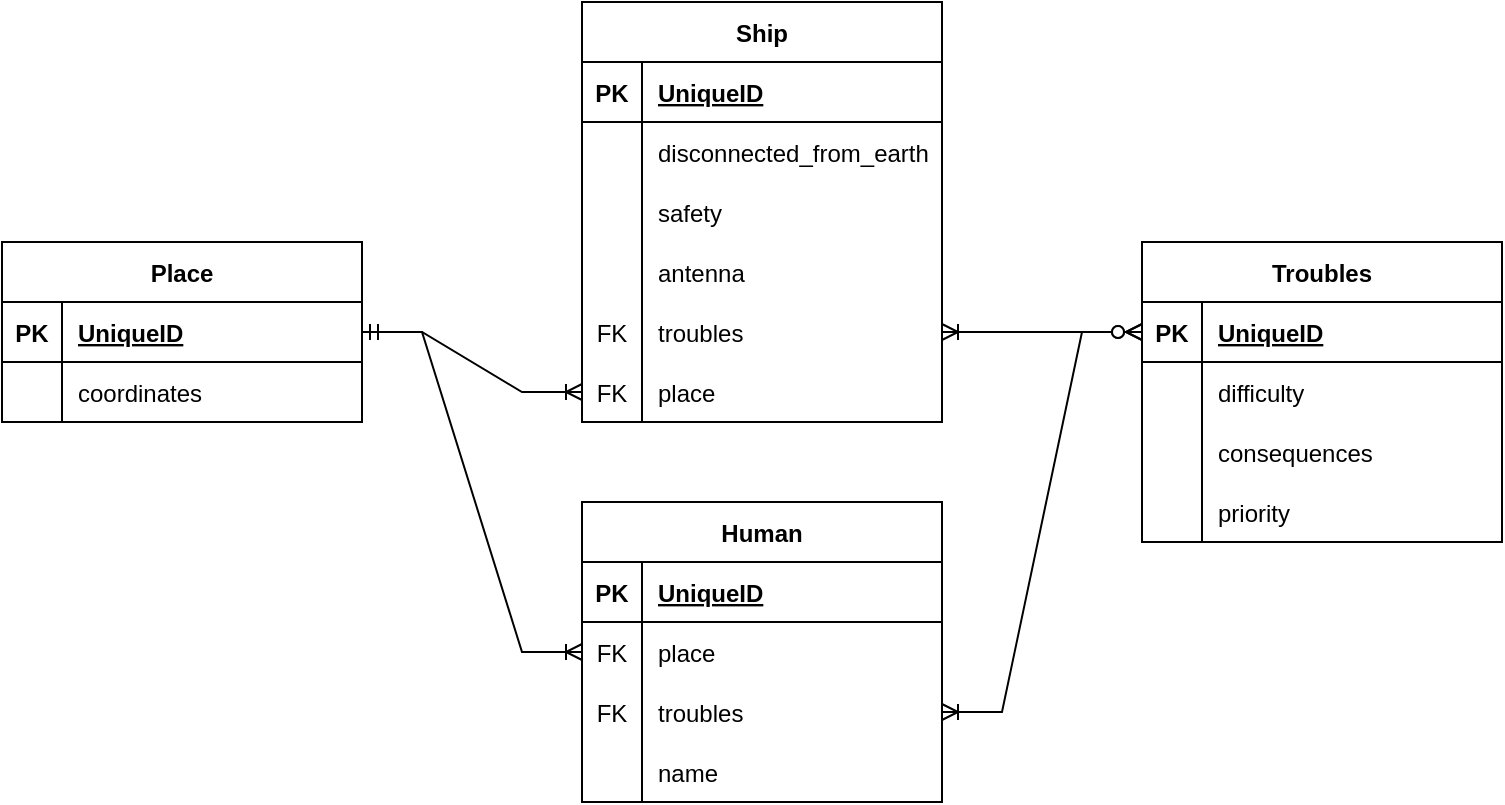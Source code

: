 <mxfile version="20.8.20" type="github"><diagram name="Page-1" id="JypgoLp4C-P_b7GqsAr2"><mxGraphModel dx="1802" dy="880" grid="1" gridSize="10" guides="1" tooltips="1" connect="1" arrows="1" fold="1" page="1" pageScale="1" pageWidth="850" pageHeight="1100" math="0" shadow="0"><root><mxCell id="0"/><mxCell id="1" parent="0"/><mxCell id="T6KGZWdwxFa4N3fPn_pH-1" value="Ship" style="shape=table;startSize=30;container=1;collapsible=1;childLayout=tableLayout;fixedRows=1;rowLines=0;fontStyle=1;align=center;resizeLast=1;" vertex="1" parent="1"><mxGeometry x="320" y="30" width="180" height="210" as="geometry"/></mxCell><mxCell id="T6KGZWdwxFa4N3fPn_pH-2" value="" style="shape=tableRow;horizontal=0;startSize=0;swimlaneHead=0;swimlaneBody=0;fillColor=none;collapsible=0;dropTarget=0;points=[[0,0.5],[1,0.5]];portConstraint=eastwest;top=0;left=0;right=0;bottom=1;" vertex="1" parent="T6KGZWdwxFa4N3fPn_pH-1"><mxGeometry y="30" width="180" height="30" as="geometry"/></mxCell><mxCell id="T6KGZWdwxFa4N3fPn_pH-3" value="PK" style="shape=partialRectangle;connectable=0;fillColor=none;top=0;left=0;bottom=0;right=0;fontStyle=1;overflow=hidden;" vertex="1" parent="T6KGZWdwxFa4N3fPn_pH-2"><mxGeometry width="30" height="30" as="geometry"><mxRectangle width="30" height="30" as="alternateBounds"/></mxGeometry></mxCell><mxCell id="T6KGZWdwxFa4N3fPn_pH-4" value="UniqueID" style="shape=partialRectangle;connectable=0;fillColor=none;top=0;left=0;bottom=0;right=0;align=left;spacingLeft=6;fontStyle=5;overflow=hidden;" vertex="1" parent="T6KGZWdwxFa4N3fPn_pH-2"><mxGeometry x="30" width="150" height="30" as="geometry"><mxRectangle width="150" height="30" as="alternateBounds"/></mxGeometry></mxCell><mxCell id="T6KGZWdwxFa4N3fPn_pH-5" value="" style="shape=tableRow;horizontal=0;startSize=0;swimlaneHead=0;swimlaneBody=0;fillColor=none;collapsible=0;dropTarget=0;points=[[0,0.5],[1,0.5]];portConstraint=eastwest;top=0;left=0;right=0;bottom=0;" vertex="1" parent="T6KGZWdwxFa4N3fPn_pH-1"><mxGeometry y="60" width="180" height="30" as="geometry"/></mxCell><mxCell id="T6KGZWdwxFa4N3fPn_pH-6" value="" style="shape=partialRectangle;connectable=0;fillColor=none;top=0;left=0;bottom=0;right=0;editable=1;overflow=hidden;" vertex="1" parent="T6KGZWdwxFa4N3fPn_pH-5"><mxGeometry width="30" height="30" as="geometry"><mxRectangle width="30" height="30" as="alternateBounds"/></mxGeometry></mxCell><mxCell id="T6KGZWdwxFa4N3fPn_pH-7" value="disconnected_from_earth" style="shape=partialRectangle;connectable=0;fillColor=none;top=0;left=0;bottom=0;right=0;align=left;spacingLeft=6;overflow=hidden;" vertex="1" parent="T6KGZWdwxFa4N3fPn_pH-5"><mxGeometry x="30" width="150" height="30" as="geometry"><mxRectangle width="150" height="30" as="alternateBounds"/></mxGeometry></mxCell><mxCell id="T6KGZWdwxFa4N3fPn_pH-8" value="" style="shape=tableRow;horizontal=0;startSize=0;swimlaneHead=0;swimlaneBody=0;fillColor=none;collapsible=0;dropTarget=0;points=[[0,0.5],[1,0.5]];portConstraint=eastwest;top=0;left=0;right=0;bottom=0;" vertex="1" parent="T6KGZWdwxFa4N3fPn_pH-1"><mxGeometry y="90" width="180" height="30" as="geometry"/></mxCell><mxCell id="T6KGZWdwxFa4N3fPn_pH-9" value="" style="shape=partialRectangle;connectable=0;fillColor=none;top=0;left=0;bottom=0;right=0;editable=1;overflow=hidden;" vertex="1" parent="T6KGZWdwxFa4N3fPn_pH-8"><mxGeometry width="30" height="30" as="geometry"><mxRectangle width="30" height="30" as="alternateBounds"/></mxGeometry></mxCell><mxCell id="T6KGZWdwxFa4N3fPn_pH-10" value="safety" style="shape=partialRectangle;connectable=0;fillColor=none;top=0;left=0;bottom=0;right=0;align=left;spacingLeft=6;overflow=hidden;" vertex="1" parent="T6KGZWdwxFa4N3fPn_pH-8"><mxGeometry x="30" width="150" height="30" as="geometry"><mxRectangle width="150" height="30" as="alternateBounds"/></mxGeometry></mxCell><mxCell id="T6KGZWdwxFa4N3fPn_pH-11" value="" style="shape=tableRow;horizontal=0;startSize=0;swimlaneHead=0;swimlaneBody=0;fillColor=none;collapsible=0;dropTarget=0;points=[[0,0.5],[1,0.5]];portConstraint=eastwest;top=0;left=0;right=0;bottom=0;" vertex="1" parent="T6KGZWdwxFa4N3fPn_pH-1"><mxGeometry y="120" width="180" height="30" as="geometry"/></mxCell><mxCell id="T6KGZWdwxFa4N3fPn_pH-12" value="" style="shape=partialRectangle;connectable=0;fillColor=none;top=0;left=0;bottom=0;right=0;editable=1;overflow=hidden;" vertex="1" parent="T6KGZWdwxFa4N3fPn_pH-11"><mxGeometry width="30" height="30" as="geometry"><mxRectangle width="30" height="30" as="alternateBounds"/></mxGeometry></mxCell><mxCell id="T6KGZWdwxFa4N3fPn_pH-13" value="antenna" style="shape=partialRectangle;connectable=0;fillColor=none;top=0;left=0;bottom=0;right=0;align=left;spacingLeft=6;overflow=hidden;" vertex="1" parent="T6KGZWdwxFa4N3fPn_pH-11"><mxGeometry x="30" width="150" height="30" as="geometry"><mxRectangle width="150" height="30" as="alternateBounds"/></mxGeometry></mxCell><mxCell id="T6KGZWdwxFa4N3fPn_pH-63" style="shape=tableRow;horizontal=0;startSize=0;swimlaneHead=0;swimlaneBody=0;fillColor=none;collapsible=0;dropTarget=0;points=[[0,0.5],[1,0.5]];portConstraint=eastwest;top=0;left=0;right=0;bottom=0;" vertex="1" parent="T6KGZWdwxFa4N3fPn_pH-1"><mxGeometry y="150" width="180" height="30" as="geometry"/></mxCell><mxCell id="T6KGZWdwxFa4N3fPn_pH-64" value="FK" style="shape=partialRectangle;connectable=0;fillColor=none;top=0;left=0;bottom=0;right=0;editable=1;overflow=hidden;" vertex="1" parent="T6KGZWdwxFa4N3fPn_pH-63"><mxGeometry width="30" height="30" as="geometry"><mxRectangle width="30" height="30" as="alternateBounds"/></mxGeometry></mxCell><mxCell id="T6KGZWdwxFa4N3fPn_pH-65" value="troubles" style="shape=partialRectangle;connectable=0;fillColor=none;top=0;left=0;bottom=0;right=0;align=left;spacingLeft=6;overflow=hidden;" vertex="1" parent="T6KGZWdwxFa4N3fPn_pH-63"><mxGeometry x="30" width="150" height="30" as="geometry"><mxRectangle width="150" height="30" as="alternateBounds"/></mxGeometry></mxCell><mxCell id="T6KGZWdwxFa4N3fPn_pH-60" style="shape=tableRow;horizontal=0;startSize=0;swimlaneHead=0;swimlaneBody=0;fillColor=none;collapsible=0;dropTarget=0;points=[[0,0.5],[1,0.5]];portConstraint=eastwest;top=0;left=0;right=0;bottom=0;" vertex="1" parent="T6KGZWdwxFa4N3fPn_pH-1"><mxGeometry y="180" width="180" height="30" as="geometry"/></mxCell><mxCell id="T6KGZWdwxFa4N3fPn_pH-61" value="FK" style="shape=partialRectangle;connectable=0;fillColor=none;top=0;left=0;bottom=0;right=0;editable=1;overflow=hidden;" vertex="1" parent="T6KGZWdwxFa4N3fPn_pH-60"><mxGeometry width="30" height="30" as="geometry"><mxRectangle width="30" height="30" as="alternateBounds"/></mxGeometry></mxCell><mxCell id="T6KGZWdwxFa4N3fPn_pH-62" value="place" style="shape=partialRectangle;connectable=0;fillColor=none;top=0;left=0;bottom=0;right=0;align=left;spacingLeft=6;overflow=hidden;" vertex="1" parent="T6KGZWdwxFa4N3fPn_pH-60"><mxGeometry x="30" width="150" height="30" as="geometry"><mxRectangle width="150" height="30" as="alternateBounds"/></mxGeometry></mxCell><mxCell id="T6KGZWdwxFa4N3fPn_pH-14" value="Place" style="shape=table;startSize=30;container=1;collapsible=1;childLayout=tableLayout;fixedRows=1;rowLines=0;fontStyle=1;align=center;resizeLast=1;" vertex="1" parent="1"><mxGeometry x="30" y="150" width="180" height="90" as="geometry"/></mxCell><mxCell id="T6KGZWdwxFa4N3fPn_pH-15" value="" style="shape=tableRow;horizontal=0;startSize=0;swimlaneHead=0;swimlaneBody=0;fillColor=none;collapsible=0;dropTarget=0;points=[[0,0.5],[1,0.5]];portConstraint=eastwest;top=0;left=0;right=0;bottom=1;" vertex="1" parent="T6KGZWdwxFa4N3fPn_pH-14"><mxGeometry y="30" width="180" height="30" as="geometry"/></mxCell><mxCell id="T6KGZWdwxFa4N3fPn_pH-16" value="PK" style="shape=partialRectangle;connectable=0;fillColor=none;top=0;left=0;bottom=0;right=0;fontStyle=1;overflow=hidden;" vertex="1" parent="T6KGZWdwxFa4N3fPn_pH-15"><mxGeometry width="30" height="30" as="geometry"><mxRectangle width="30" height="30" as="alternateBounds"/></mxGeometry></mxCell><mxCell id="T6KGZWdwxFa4N3fPn_pH-17" value="UniqueID" style="shape=partialRectangle;connectable=0;fillColor=none;top=0;left=0;bottom=0;right=0;align=left;spacingLeft=6;fontStyle=5;overflow=hidden;" vertex="1" parent="T6KGZWdwxFa4N3fPn_pH-15"><mxGeometry x="30" width="150" height="30" as="geometry"><mxRectangle width="150" height="30" as="alternateBounds"/></mxGeometry></mxCell><mxCell id="T6KGZWdwxFa4N3fPn_pH-18" value="" style="shape=tableRow;horizontal=0;startSize=0;swimlaneHead=0;swimlaneBody=0;fillColor=none;collapsible=0;dropTarget=0;points=[[0,0.5],[1,0.5]];portConstraint=eastwest;top=0;left=0;right=0;bottom=0;" vertex="1" parent="T6KGZWdwxFa4N3fPn_pH-14"><mxGeometry y="60" width="180" height="30" as="geometry"/></mxCell><mxCell id="T6KGZWdwxFa4N3fPn_pH-19" value="" style="shape=partialRectangle;connectable=0;fillColor=none;top=0;left=0;bottom=0;right=0;editable=1;overflow=hidden;" vertex="1" parent="T6KGZWdwxFa4N3fPn_pH-18"><mxGeometry width="30" height="30" as="geometry"><mxRectangle width="30" height="30" as="alternateBounds"/></mxGeometry></mxCell><mxCell id="T6KGZWdwxFa4N3fPn_pH-20" value="coordinates" style="shape=partialRectangle;connectable=0;fillColor=none;top=0;left=0;bottom=0;right=0;align=left;spacingLeft=6;overflow=hidden;" vertex="1" parent="T6KGZWdwxFa4N3fPn_pH-18"><mxGeometry x="30" width="150" height="30" as="geometry"><mxRectangle width="150" height="30" as="alternateBounds"/></mxGeometry></mxCell><mxCell id="T6KGZWdwxFa4N3fPn_pH-27" value="Human" style="shape=table;startSize=30;container=1;collapsible=1;childLayout=tableLayout;fixedRows=1;rowLines=0;fontStyle=1;align=center;resizeLast=1;" vertex="1" parent="1"><mxGeometry x="320" y="280" width="180" height="150" as="geometry"/></mxCell><mxCell id="T6KGZWdwxFa4N3fPn_pH-28" value="" style="shape=tableRow;horizontal=0;startSize=0;swimlaneHead=0;swimlaneBody=0;fillColor=none;collapsible=0;dropTarget=0;points=[[0,0.5],[1,0.5]];portConstraint=eastwest;top=0;left=0;right=0;bottom=1;" vertex="1" parent="T6KGZWdwxFa4N3fPn_pH-27"><mxGeometry y="30" width="180" height="30" as="geometry"/></mxCell><mxCell id="T6KGZWdwxFa4N3fPn_pH-29" value="PK" style="shape=partialRectangle;connectable=0;fillColor=none;top=0;left=0;bottom=0;right=0;fontStyle=1;overflow=hidden;" vertex="1" parent="T6KGZWdwxFa4N3fPn_pH-28"><mxGeometry width="30" height="30" as="geometry"><mxRectangle width="30" height="30" as="alternateBounds"/></mxGeometry></mxCell><mxCell id="T6KGZWdwxFa4N3fPn_pH-30" value="UniqueID" style="shape=partialRectangle;connectable=0;fillColor=none;top=0;left=0;bottom=0;right=0;align=left;spacingLeft=6;fontStyle=5;overflow=hidden;" vertex="1" parent="T6KGZWdwxFa4N3fPn_pH-28"><mxGeometry x="30" width="150" height="30" as="geometry"><mxRectangle width="150" height="30" as="alternateBounds"/></mxGeometry></mxCell><mxCell id="T6KGZWdwxFa4N3fPn_pH-31" value="" style="shape=tableRow;horizontal=0;startSize=0;swimlaneHead=0;swimlaneBody=0;fillColor=none;collapsible=0;dropTarget=0;points=[[0,0.5],[1,0.5]];portConstraint=eastwest;top=0;left=0;right=0;bottom=0;" vertex="1" parent="T6KGZWdwxFa4N3fPn_pH-27"><mxGeometry y="60" width="180" height="30" as="geometry"/></mxCell><mxCell id="T6KGZWdwxFa4N3fPn_pH-32" value="FK" style="shape=partialRectangle;connectable=0;fillColor=none;top=0;left=0;bottom=0;right=0;editable=1;overflow=hidden;" vertex="1" parent="T6KGZWdwxFa4N3fPn_pH-31"><mxGeometry width="30" height="30" as="geometry"><mxRectangle width="30" height="30" as="alternateBounds"/></mxGeometry></mxCell><mxCell id="T6KGZWdwxFa4N3fPn_pH-33" value="place" style="shape=partialRectangle;connectable=0;fillColor=none;top=0;left=0;bottom=0;right=0;align=left;spacingLeft=6;overflow=hidden;" vertex="1" parent="T6KGZWdwxFa4N3fPn_pH-31"><mxGeometry x="30" width="150" height="30" as="geometry"><mxRectangle width="150" height="30" as="alternateBounds"/></mxGeometry></mxCell><mxCell id="T6KGZWdwxFa4N3fPn_pH-34" value="" style="shape=tableRow;horizontal=0;startSize=0;swimlaneHead=0;swimlaneBody=0;fillColor=none;collapsible=0;dropTarget=0;points=[[0,0.5],[1,0.5]];portConstraint=eastwest;top=0;left=0;right=0;bottom=0;" vertex="1" parent="T6KGZWdwxFa4N3fPn_pH-27"><mxGeometry y="90" width="180" height="30" as="geometry"/></mxCell><mxCell id="T6KGZWdwxFa4N3fPn_pH-35" value="FK" style="shape=partialRectangle;connectable=0;fillColor=none;top=0;left=0;bottom=0;right=0;editable=1;overflow=hidden;" vertex="1" parent="T6KGZWdwxFa4N3fPn_pH-34"><mxGeometry width="30" height="30" as="geometry"><mxRectangle width="30" height="30" as="alternateBounds"/></mxGeometry></mxCell><mxCell id="T6KGZWdwxFa4N3fPn_pH-36" value="troubles" style="shape=partialRectangle;connectable=0;fillColor=none;top=0;left=0;bottom=0;right=0;align=left;spacingLeft=6;overflow=hidden;" vertex="1" parent="T6KGZWdwxFa4N3fPn_pH-34"><mxGeometry x="30" width="150" height="30" as="geometry"><mxRectangle width="150" height="30" as="alternateBounds"/></mxGeometry></mxCell><mxCell id="T6KGZWdwxFa4N3fPn_pH-37" value="" style="shape=tableRow;horizontal=0;startSize=0;swimlaneHead=0;swimlaneBody=0;fillColor=none;collapsible=0;dropTarget=0;points=[[0,0.5],[1,0.5]];portConstraint=eastwest;top=0;left=0;right=0;bottom=0;" vertex="1" parent="T6KGZWdwxFa4N3fPn_pH-27"><mxGeometry y="120" width="180" height="30" as="geometry"/></mxCell><mxCell id="T6KGZWdwxFa4N3fPn_pH-38" value="" style="shape=partialRectangle;connectable=0;fillColor=none;top=0;left=0;bottom=0;right=0;editable=1;overflow=hidden;" vertex="1" parent="T6KGZWdwxFa4N3fPn_pH-37"><mxGeometry width="30" height="30" as="geometry"><mxRectangle width="30" height="30" as="alternateBounds"/></mxGeometry></mxCell><mxCell id="T6KGZWdwxFa4N3fPn_pH-39" value="name" style="shape=partialRectangle;connectable=0;fillColor=none;top=0;left=0;bottom=0;right=0;align=left;spacingLeft=6;overflow=hidden;" vertex="1" parent="T6KGZWdwxFa4N3fPn_pH-37"><mxGeometry x="30" width="150" height="30" as="geometry"><mxRectangle width="150" height="30" as="alternateBounds"/></mxGeometry></mxCell><mxCell id="T6KGZWdwxFa4N3fPn_pH-40" value="Troubles" style="shape=table;startSize=30;container=1;collapsible=1;childLayout=tableLayout;fixedRows=1;rowLines=0;fontStyle=1;align=center;resizeLast=1;" vertex="1" parent="1"><mxGeometry x="600" y="150" width="180" height="150" as="geometry"/></mxCell><mxCell id="T6KGZWdwxFa4N3fPn_pH-41" value="" style="shape=tableRow;horizontal=0;startSize=0;swimlaneHead=0;swimlaneBody=0;fillColor=none;collapsible=0;dropTarget=0;points=[[0,0.5],[1,0.5]];portConstraint=eastwest;top=0;left=0;right=0;bottom=1;" vertex="1" parent="T6KGZWdwxFa4N3fPn_pH-40"><mxGeometry y="30" width="180" height="30" as="geometry"/></mxCell><mxCell id="T6KGZWdwxFa4N3fPn_pH-42" value="PK" style="shape=partialRectangle;connectable=0;fillColor=none;top=0;left=0;bottom=0;right=0;fontStyle=1;overflow=hidden;" vertex="1" parent="T6KGZWdwxFa4N3fPn_pH-41"><mxGeometry width="30" height="30" as="geometry"><mxRectangle width="30" height="30" as="alternateBounds"/></mxGeometry></mxCell><mxCell id="T6KGZWdwxFa4N3fPn_pH-43" value="UniqueID" style="shape=partialRectangle;connectable=0;fillColor=none;top=0;left=0;bottom=0;right=0;align=left;spacingLeft=6;fontStyle=5;overflow=hidden;" vertex="1" parent="T6KGZWdwxFa4N3fPn_pH-41"><mxGeometry x="30" width="150" height="30" as="geometry"><mxRectangle width="150" height="30" as="alternateBounds"/></mxGeometry></mxCell><mxCell id="T6KGZWdwxFa4N3fPn_pH-44" value="" style="shape=tableRow;horizontal=0;startSize=0;swimlaneHead=0;swimlaneBody=0;fillColor=none;collapsible=0;dropTarget=0;points=[[0,0.5],[1,0.5]];portConstraint=eastwest;top=0;left=0;right=0;bottom=0;" vertex="1" parent="T6KGZWdwxFa4N3fPn_pH-40"><mxGeometry y="60" width="180" height="30" as="geometry"/></mxCell><mxCell id="T6KGZWdwxFa4N3fPn_pH-45" value="" style="shape=partialRectangle;connectable=0;fillColor=none;top=0;left=0;bottom=0;right=0;editable=1;overflow=hidden;" vertex="1" parent="T6KGZWdwxFa4N3fPn_pH-44"><mxGeometry width="30" height="30" as="geometry"><mxRectangle width="30" height="30" as="alternateBounds"/></mxGeometry></mxCell><mxCell id="T6KGZWdwxFa4N3fPn_pH-46" value="difficulty" style="shape=partialRectangle;connectable=0;fillColor=none;top=0;left=0;bottom=0;right=0;align=left;spacingLeft=6;overflow=hidden;" vertex="1" parent="T6KGZWdwxFa4N3fPn_pH-44"><mxGeometry x="30" width="150" height="30" as="geometry"><mxRectangle width="150" height="30" as="alternateBounds"/></mxGeometry></mxCell><mxCell id="T6KGZWdwxFa4N3fPn_pH-47" value="" style="shape=tableRow;horizontal=0;startSize=0;swimlaneHead=0;swimlaneBody=0;fillColor=none;collapsible=0;dropTarget=0;points=[[0,0.5],[1,0.5]];portConstraint=eastwest;top=0;left=0;right=0;bottom=0;" vertex="1" parent="T6KGZWdwxFa4N3fPn_pH-40"><mxGeometry y="90" width="180" height="30" as="geometry"/></mxCell><mxCell id="T6KGZWdwxFa4N3fPn_pH-48" value="" style="shape=partialRectangle;connectable=0;fillColor=none;top=0;left=0;bottom=0;right=0;editable=1;overflow=hidden;" vertex="1" parent="T6KGZWdwxFa4N3fPn_pH-47"><mxGeometry width="30" height="30" as="geometry"><mxRectangle width="30" height="30" as="alternateBounds"/></mxGeometry></mxCell><mxCell id="T6KGZWdwxFa4N3fPn_pH-49" value="consequences" style="shape=partialRectangle;connectable=0;fillColor=none;top=0;left=0;bottom=0;right=0;align=left;spacingLeft=6;overflow=hidden;" vertex="1" parent="T6KGZWdwxFa4N3fPn_pH-47"><mxGeometry x="30" width="150" height="30" as="geometry"><mxRectangle width="150" height="30" as="alternateBounds"/></mxGeometry></mxCell><mxCell id="T6KGZWdwxFa4N3fPn_pH-50" value="" style="shape=tableRow;horizontal=0;startSize=0;swimlaneHead=0;swimlaneBody=0;fillColor=none;collapsible=0;dropTarget=0;points=[[0,0.5],[1,0.5]];portConstraint=eastwest;top=0;left=0;right=0;bottom=0;" vertex="1" parent="T6KGZWdwxFa4N3fPn_pH-40"><mxGeometry y="120" width="180" height="30" as="geometry"/></mxCell><mxCell id="T6KGZWdwxFa4N3fPn_pH-51" value="" style="shape=partialRectangle;connectable=0;fillColor=none;top=0;left=0;bottom=0;right=0;editable=1;overflow=hidden;" vertex="1" parent="T6KGZWdwxFa4N3fPn_pH-50"><mxGeometry width="30" height="30" as="geometry"><mxRectangle width="30" height="30" as="alternateBounds"/></mxGeometry></mxCell><mxCell id="T6KGZWdwxFa4N3fPn_pH-52" value="priority" style="shape=partialRectangle;connectable=0;fillColor=none;top=0;left=0;bottom=0;right=0;align=left;spacingLeft=6;overflow=hidden;" vertex="1" parent="T6KGZWdwxFa4N3fPn_pH-50"><mxGeometry x="30" width="150" height="30" as="geometry"><mxRectangle width="150" height="30" as="alternateBounds"/></mxGeometry></mxCell><mxCell id="T6KGZWdwxFa4N3fPn_pH-55" value="" style="edgeStyle=entityRelationEdgeStyle;fontSize=12;html=1;endArrow=ERoneToMany;startArrow=ERzeroToMany;rounded=0;exitX=0;exitY=0.5;exitDx=0;exitDy=0;entryX=1;entryY=0.5;entryDx=0;entryDy=0;" edge="1" parent="1" source="T6KGZWdwxFa4N3fPn_pH-41" target="T6KGZWdwxFa4N3fPn_pH-34"><mxGeometry width="100" height="100" relative="1" as="geometry"><mxPoint x="510" y="610" as="sourcePoint"/><mxPoint x="610" y="510" as="targetPoint"/></mxGeometry></mxCell><mxCell id="T6KGZWdwxFa4N3fPn_pH-56" value="" style="edgeStyle=entityRelationEdgeStyle;fontSize=12;html=1;endArrow=ERoneToMany;startArrow=ERmandOne;rounded=0;exitX=1;exitY=0.5;exitDx=0;exitDy=0;entryX=0;entryY=0.5;entryDx=0;entryDy=0;" edge="1" parent="1" source="T6KGZWdwxFa4N3fPn_pH-15" target="T6KGZWdwxFa4N3fPn_pH-31"><mxGeometry width="100" height="100" relative="1" as="geometry"><mxPoint x="40" y="405" as="sourcePoint"/><mxPoint x="140" y="305" as="targetPoint"/></mxGeometry></mxCell><mxCell id="T6KGZWdwxFa4N3fPn_pH-57" value="" style="edgeStyle=entityRelationEdgeStyle;fontSize=12;html=1;endArrow=ERoneToMany;startArrow=ERmandOne;rounded=0;exitX=1;exitY=0.5;exitDx=0;exitDy=0;entryX=0;entryY=0.5;entryDx=0;entryDy=0;" edge="1" parent="1" source="T6KGZWdwxFa4N3fPn_pH-15" target="T6KGZWdwxFa4N3fPn_pH-60"><mxGeometry width="100" height="100" relative="1" as="geometry"><mxPoint x="220" y="205" as="sourcePoint"/><mxPoint x="330" y="365" as="targetPoint"/></mxGeometry></mxCell><mxCell id="T6KGZWdwxFa4N3fPn_pH-66" value="" style="edgeStyle=entityRelationEdgeStyle;fontSize=12;html=1;endArrow=ERoneToMany;startArrow=ERzeroToMany;rounded=0;exitX=0;exitY=0.5;exitDx=0;exitDy=0;" edge="1" parent="1" source="T6KGZWdwxFa4N3fPn_pH-41" target="T6KGZWdwxFa4N3fPn_pH-63"><mxGeometry width="100" height="100" relative="1" as="geometry"><mxPoint x="630" y="105" as="sourcePoint"/><mxPoint x="530" y="165" as="targetPoint"/></mxGeometry></mxCell></root></mxGraphModel></diagram></mxfile>